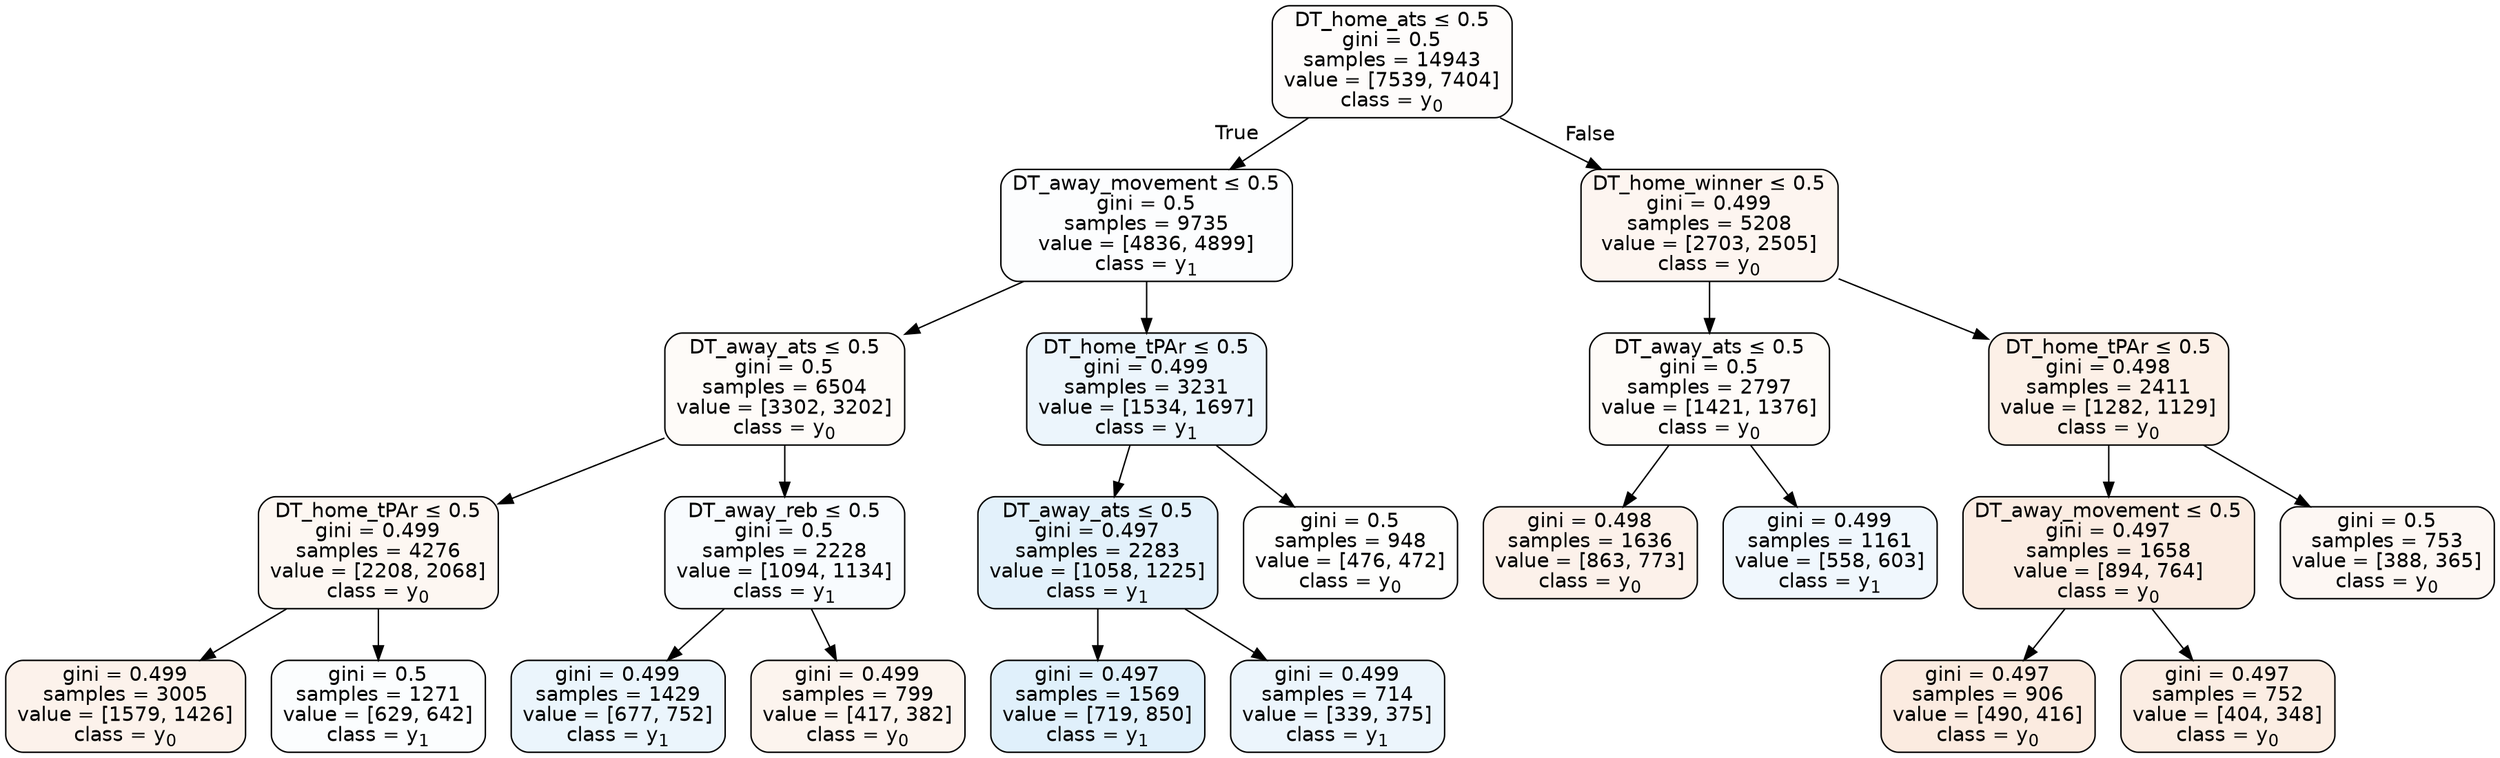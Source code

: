 digraph Tree {
node [shape=box, style="filled, rounded", color="black", fontname=helvetica] ;
edge [fontname=helvetica] ;
0 [label=<DT_home_ats &le; 0.5<br/>gini = 0.5<br/>samples = 14943<br/>value = [7539, 7404]<br/>class = y<SUB>0</SUB>>, fillcolor="#e5813905"] ;
1 [label=<DT_away_movement &le; 0.5<br/>gini = 0.5<br/>samples = 9735<br/>value = [4836, 4899]<br/>class = y<SUB>1</SUB>>, fillcolor="#399de503"] ;
0 -> 1 [labeldistance=2.5, labelangle=45, headlabel="True"] ;
2 [label=<DT_away_ats &le; 0.5<br/>gini = 0.5<br/>samples = 6504<br/>value = [3302, 3202]<br/>class = y<SUB>0</SUB>>, fillcolor="#e5813908"] ;
1 -> 2 ;
3 [label=<DT_home_tPAr &le; 0.5<br/>gini = 0.499<br/>samples = 4276<br/>value = [2208, 2068]<br/>class = y<SUB>0</SUB>>, fillcolor="#e5813910"] ;
2 -> 3 ;
4 [label=<gini = 0.499<br/>samples = 3005<br/>value = [1579, 1426]<br/>class = y<SUB>0</SUB>>, fillcolor="#e5813919"] ;
3 -> 4 ;
5 [label=<gini = 0.5<br/>samples = 1271<br/>value = [629, 642]<br/>class = y<SUB>1</SUB>>, fillcolor="#399de505"] ;
3 -> 5 ;
6 [label=<DT_away_reb &le; 0.5<br/>gini = 0.5<br/>samples = 2228<br/>value = [1094, 1134]<br/>class = y<SUB>1</SUB>>, fillcolor="#399de509"] ;
2 -> 6 ;
7 [label=<gini = 0.499<br/>samples = 1429<br/>value = [677, 752]<br/>class = y<SUB>1</SUB>>, fillcolor="#399de519"] ;
6 -> 7 ;
8 [label=<gini = 0.499<br/>samples = 799<br/>value = [417, 382]<br/>class = y<SUB>0</SUB>>, fillcolor="#e5813915"] ;
6 -> 8 ;
9 [label=<DT_home_tPAr &le; 0.5<br/>gini = 0.499<br/>samples = 3231<br/>value = [1534, 1697]<br/>class = y<SUB>1</SUB>>, fillcolor="#399de518"] ;
1 -> 9 ;
10 [label=<DT_away_ats &le; 0.5<br/>gini = 0.497<br/>samples = 2283<br/>value = [1058, 1225]<br/>class = y<SUB>1</SUB>>, fillcolor="#399de523"] ;
9 -> 10 ;
11 [label=<gini = 0.497<br/>samples = 1569<br/>value = [719, 850]<br/>class = y<SUB>1</SUB>>, fillcolor="#399de527"] ;
10 -> 11 ;
12 [label=<gini = 0.499<br/>samples = 714<br/>value = [339, 375]<br/>class = y<SUB>1</SUB>>, fillcolor="#399de518"] ;
10 -> 12 ;
13 [label=<gini = 0.5<br/>samples = 948<br/>value = [476, 472]<br/>class = y<SUB>0</SUB>>, fillcolor="#e5813902"] ;
9 -> 13 ;
14 [label=<DT_home_winner &le; 0.5<br/>gini = 0.499<br/>samples = 5208<br/>value = [2703, 2505]<br/>class = y<SUB>0</SUB>>, fillcolor="#e5813913"] ;
0 -> 14 [labeldistance=2.5, labelangle=-45, headlabel="False"] ;
15 [label=<DT_away_ats &le; 0.5<br/>gini = 0.5<br/>samples = 2797<br/>value = [1421, 1376]<br/>class = y<SUB>0</SUB>>, fillcolor="#e5813908"] ;
14 -> 15 ;
16 [label=<gini = 0.498<br/>samples = 1636<br/>value = [863, 773]<br/>class = y<SUB>0</SUB>>, fillcolor="#e581391b"] ;
15 -> 16 ;
17 [label=<gini = 0.499<br/>samples = 1161<br/>value = [558, 603]<br/>class = y<SUB>1</SUB>>, fillcolor="#399de513"] ;
15 -> 17 ;
18 [label=<DT_home_tPAr &le; 0.5<br/>gini = 0.498<br/>samples = 2411<br/>value = [1282, 1129]<br/>class = y<SUB>0</SUB>>, fillcolor="#e581391e"] ;
14 -> 18 ;
19 [label=<DT_away_movement &le; 0.5<br/>gini = 0.497<br/>samples = 1658<br/>value = [894, 764]<br/>class = y<SUB>0</SUB>>, fillcolor="#e5813925"] ;
18 -> 19 ;
20 [label=<gini = 0.497<br/>samples = 906<br/>value = [490, 416]<br/>class = y<SUB>0</SUB>>, fillcolor="#e5813927"] ;
19 -> 20 ;
21 [label=<gini = 0.497<br/>samples = 752<br/>value = [404, 348]<br/>class = y<SUB>0</SUB>>, fillcolor="#e5813923"] ;
19 -> 21 ;
22 [label=<gini = 0.5<br/>samples = 753<br/>value = [388, 365]<br/>class = y<SUB>0</SUB>>, fillcolor="#e581390f"] ;
18 -> 22 ;
}